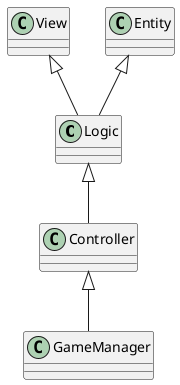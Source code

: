 ﻿@startuml
'https://plantuml.com/class-diagram

'Entity,Viewの仲介、操作する、Entity、View以外に依存しないように
class Logic

'MonoBehaviour
class View

'Unityに依存しないデータ
class Entity

Entity <|-- Logic
View <|-- Logic
'Logic <|-- GameManager
Controller <|-- GameManager
Logic <|-- Controller


@enduml